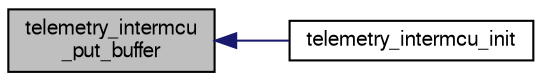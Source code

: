 digraph "telemetry_intermcu_put_buffer"
{
  edge [fontname="FreeSans",fontsize="10",labelfontname="FreeSans",labelfontsize="10"];
  node [fontname="FreeSans",fontsize="10",shape=record];
  rankdir="LR";
  Node1 [label="telemetry_intermcu\l_put_buffer",height=0.2,width=0.4,color="black", fillcolor="grey75", style="filled", fontcolor="black"];
  Node1 -> Node2 [dir="back",color="midnightblue",fontsize="10",style="solid",fontname="FreeSans"];
  Node2 [label="telemetry_intermcu_init",height=0.2,width=0.4,color="black", fillcolor="white", style="filled",URL="$telemetry__intermcu__ap_8c.html#ad6f1c8a8daa04e62e1b26cbd0d564e1e"];
}
